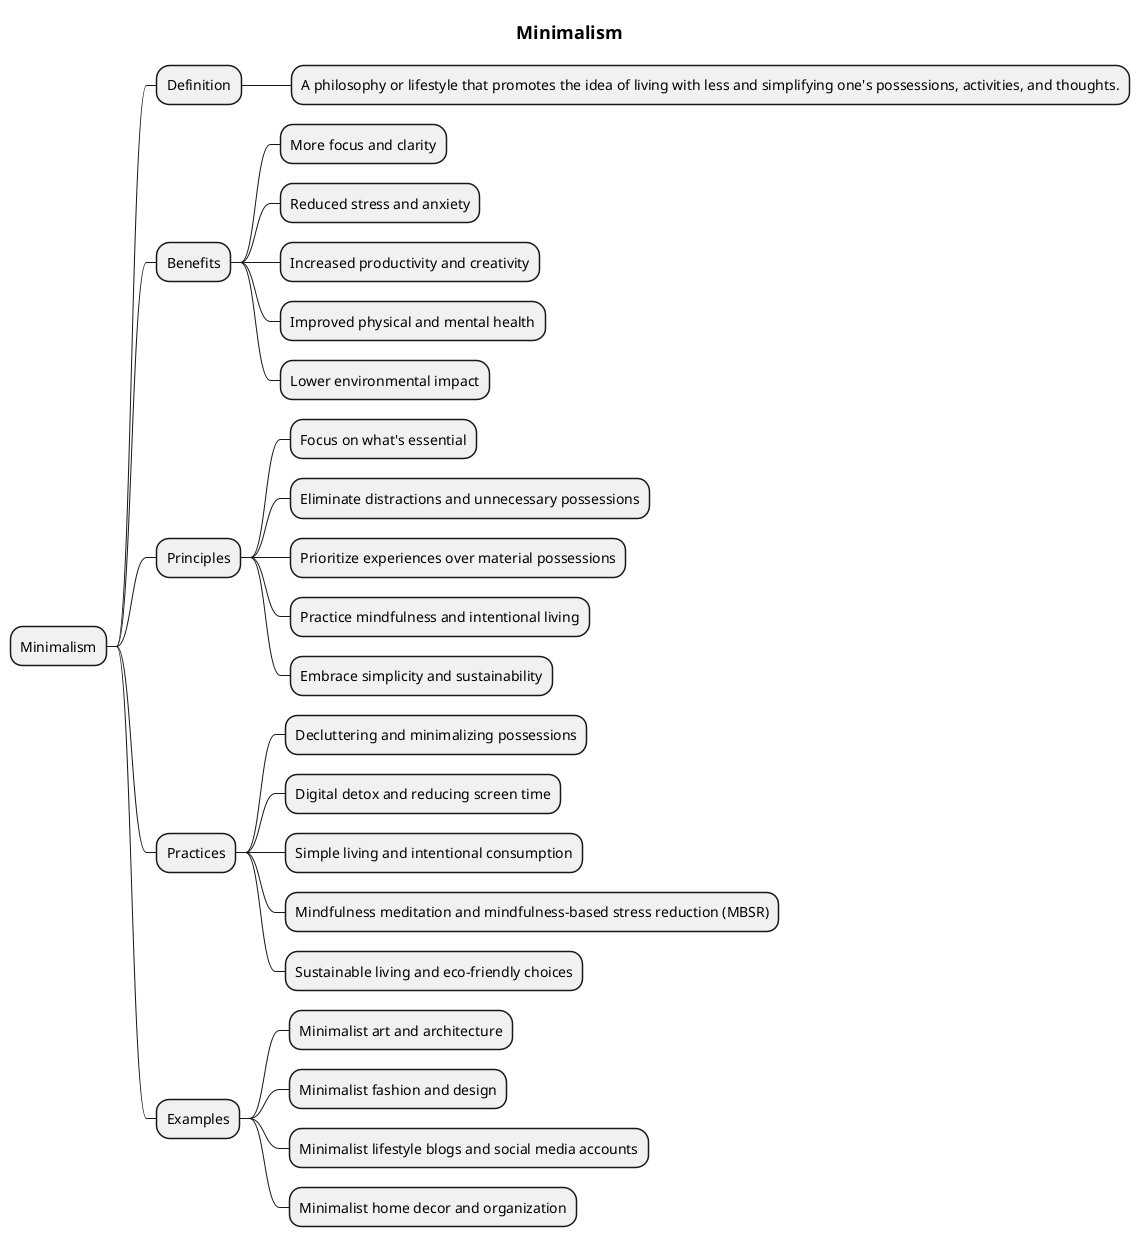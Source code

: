@startmindmap
title = Minimalism

* Minimalism

** Definition
*** A philosophy or lifestyle that promotes the idea of living with less and simplifying one's possessions, activities, and thoughts.

** Benefits
*** More focus and clarity
*** Reduced stress and anxiety
*** Increased productivity and creativity
*** Improved physical and mental health
*** Lower environmental impact

** Principles
*** Focus on what's essential
*** Eliminate distractions and unnecessary possessions
*** Prioritize experiences over material possessions
*** Practice mindfulness and intentional living
*** Embrace simplicity and sustainability

** Practices
*** Decluttering and minimalizing possessions
*** Digital detox and reducing screen time
*** Simple living and intentional consumption
*** Mindfulness meditation and mindfulness-based stress reduction (MBSR)
*** Sustainable living and eco-friendly choices

** Examples
*** Minimalist art and architecture
*** Minimalist fashion and design
*** Minimalist lifestyle blogs and social media accounts
*** Minimalist home decor and organization

@endmindmap
